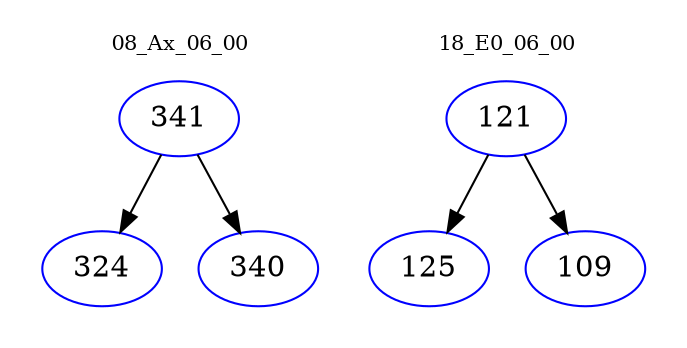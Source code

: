 digraph{
subgraph cluster_0 {
color = white
label = "08_Ax_06_00";
fontsize=10;
T0_341 [label="341", color="blue"]
T0_341 -> T0_324 [color="black"]
T0_324 [label="324", color="blue"]
T0_341 -> T0_340 [color="black"]
T0_340 [label="340", color="blue"]
}
subgraph cluster_1 {
color = white
label = "18_E0_06_00";
fontsize=10;
T1_121 [label="121", color="blue"]
T1_121 -> T1_125 [color="black"]
T1_125 [label="125", color="blue"]
T1_121 -> T1_109 [color="black"]
T1_109 [label="109", color="blue"]
}
}
